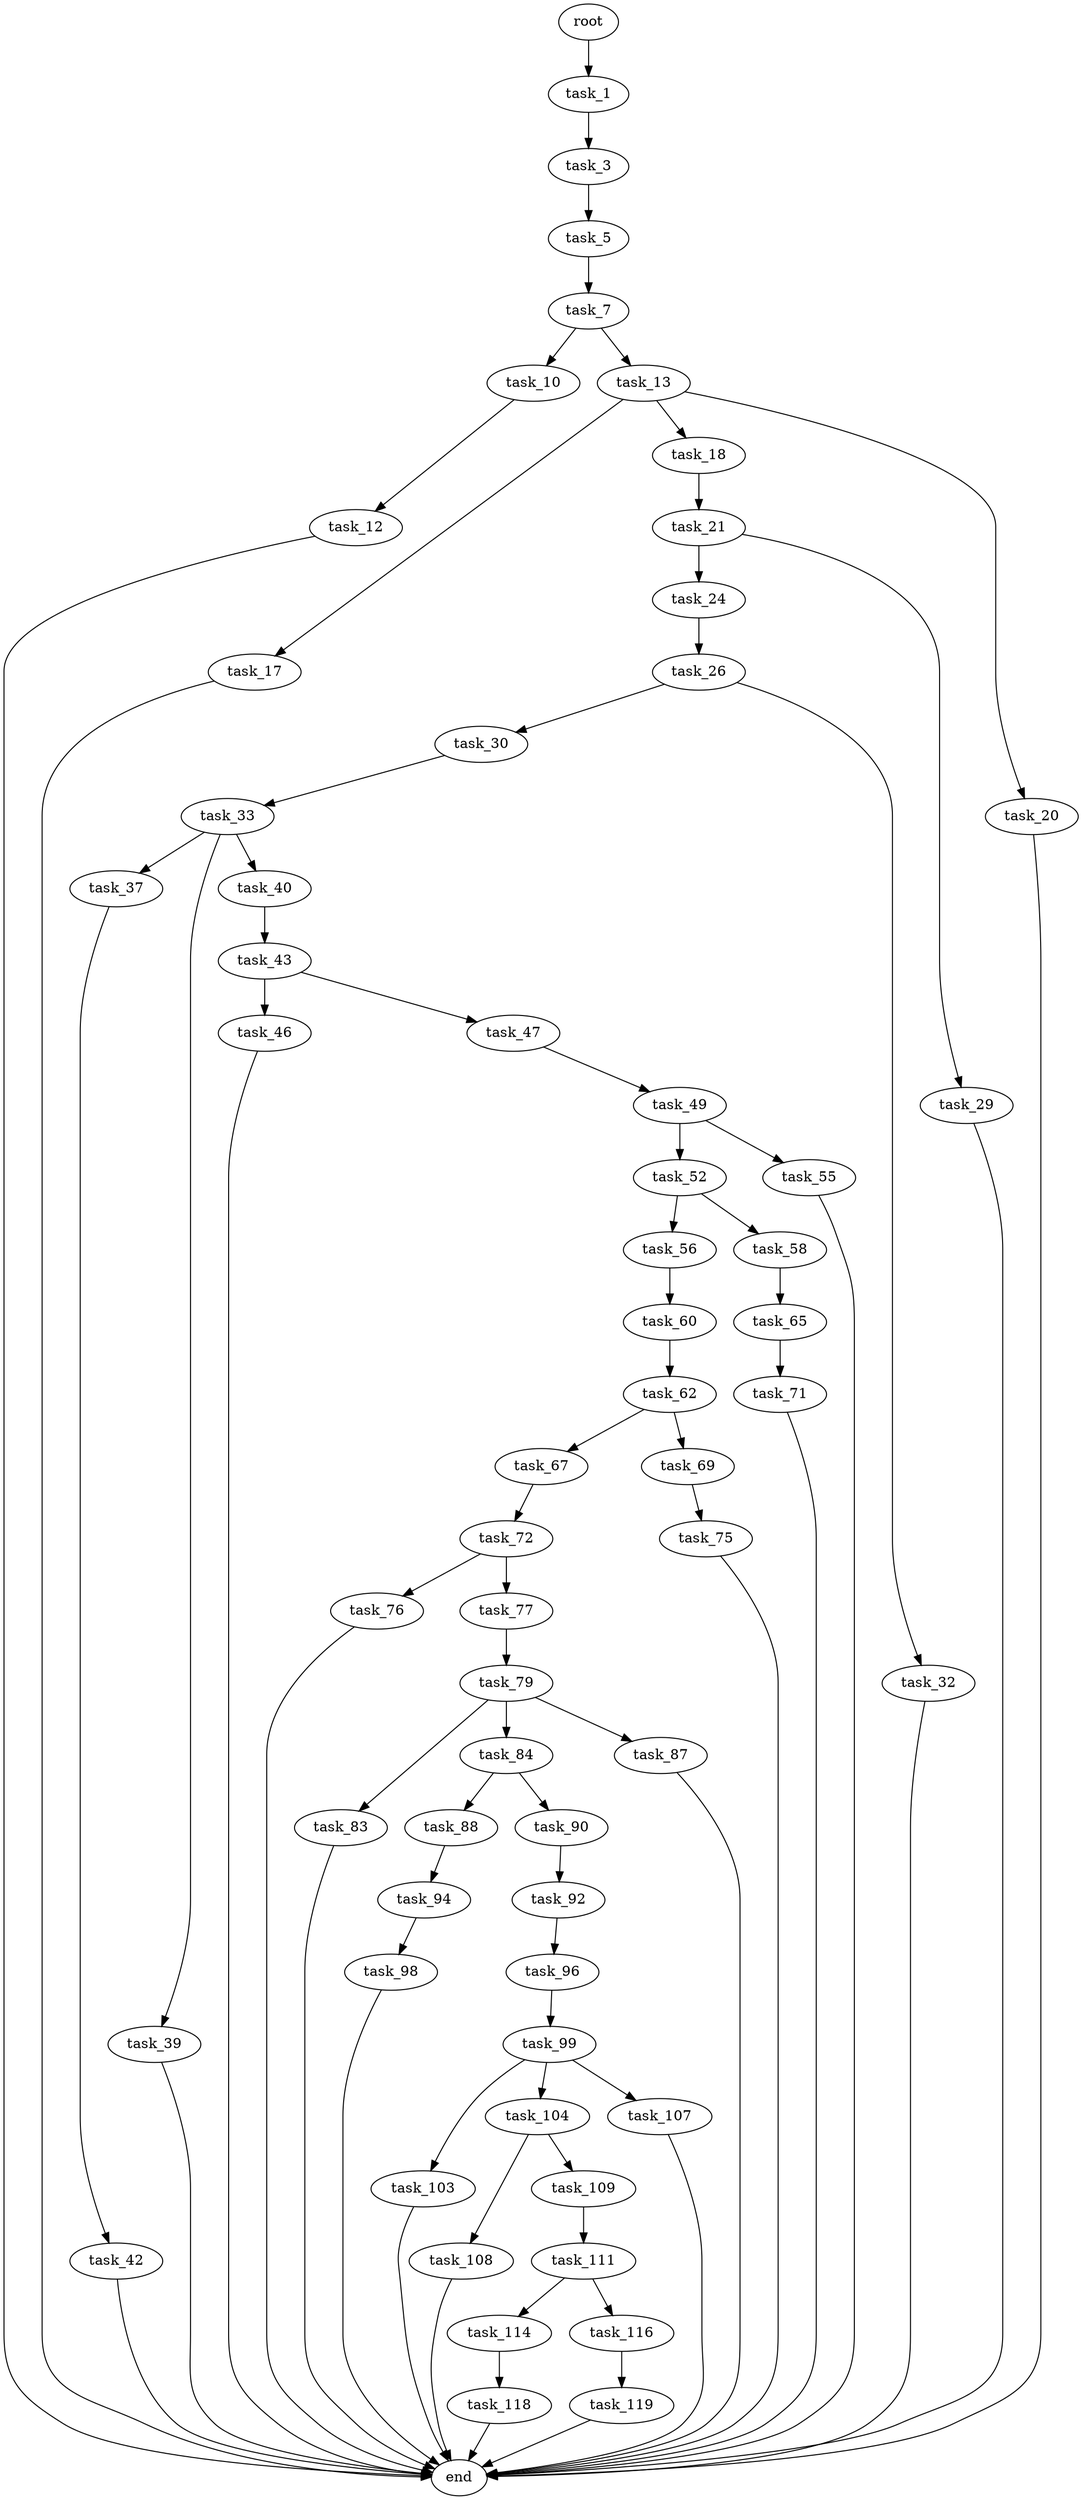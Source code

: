 digraph G {
  root [size="0.000000"];
  task_1 [size="68719476736.000000"];
  task_3 [size="231928233984.000000"];
  task_5 [size="3031512422.000000"];
  task_7 [size="79015219558.000000"];
  task_10 [size="854747517151.000000"];
  task_12 [size="21607999133.000000"];
  task_13 [size="1521836895.000000"];
  task_17 [size="20055508875.000000"];
  task_18 [size="28991029248.000000"];
  task_20 [size="231928233984.000000"];
  task_21 [size="280904831578.000000"];
  task_24 [size="757499884430.000000"];
  task_26 [size="83010520415.000000"];
  task_29 [size="28991029248.000000"];
  task_30 [size="8557082489.000000"];
  task_32 [size="88102640987.000000"];
  task_33 [size="453947089773.000000"];
  task_37 [size="193021084387.000000"];
  task_39 [size="1614400914.000000"];
  task_40 [size="1073741824000.000000"];
  task_42 [size="22075996404.000000"];
  task_43 [size="13299068680.000000"];
  task_46 [size="1807283467.000000"];
  task_47 [size="1073741824000.000000"];
  task_49 [size="48808706023.000000"];
  task_52 [size="277396380029.000000"];
  task_55 [size="8242961951.000000"];
  task_56 [size="134217728000.000000"];
  task_58 [size="84733686822.000000"];
  task_60 [size="4273095928.000000"];
  task_62 [size="231928233984.000000"];
  task_65 [size="10180122845.000000"];
  task_67 [size="19231735556.000000"];
  task_69 [size="134217728000.000000"];
  task_71 [size="598181369610.000000"];
  task_72 [size="16250537205.000000"];
  task_75 [size="485033503955.000000"];
  task_76 [size="33584048694.000000"];
  task_77 [size="368293445632.000000"];
  task_79 [size="4964001149.000000"];
  task_83 [size="231928233984.000000"];
  task_84 [size="25240847857.000000"];
  task_87 [size="737004037603.000000"];
  task_88 [size="28991029248.000000"];
  task_90 [size="1389141318.000000"];
  task_92 [size="225057795663.000000"];
  task_94 [size="310512379355.000000"];
  task_96 [size="11995815319.000000"];
  task_98 [size="198360816199.000000"];
  task_99 [size="292168360852.000000"];
  task_103 [size="231928233984.000000"];
  task_104 [size="1162315474.000000"];
  task_107 [size="1295774942.000000"];
  task_108 [size="283860572096.000000"];
  task_109 [size="1073741824000.000000"];
  task_111 [size="1101245930696.000000"];
  task_114 [size="385633364212.000000"];
  task_116 [size="134217728000.000000"];
  task_118 [size="28991029248.000000"];
  task_119 [size="4732971882.000000"];
  end [size="0.000000"];

  root -> task_1 [size="1.000000"];
  task_1 -> task_3 [size="134217728.000000"];
  task_3 -> task_5 [size="301989888.000000"];
  task_5 -> task_7 [size="75497472.000000"];
  task_7 -> task_10 [size="75497472.000000"];
  task_7 -> task_13 [size="75497472.000000"];
  task_10 -> task_12 [size="536870912.000000"];
  task_12 -> end [size="1.000000"];
  task_13 -> task_17 [size="33554432.000000"];
  task_13 -> task_18 [size="33554432.000000"];
  task_13 -> task_20 [size="33554432.000000"];
  task_17 -> end [size="1.000000"];
  task_18 -> task_21 [size="75497472.000000"];
  task_20 -> end [size="1.000000"];
  task_21 -> task_24 [size="209715200.000000"];
  task_21 -> task_29 [size="209715200.000000"];
  task_24 -> task_26 [size="679477248.000000"];
  task_26 -> task_30 [size="75497472.000000"];
  task_26 -> task_32 [size="75497472.000000"];
  task_29 -> end [size="1.000000"];
  task_30 -> task_33 [size="33554432.000000"];
  task_32 -> end [size="1.000000"];
  task_33 -> task_37 [size="411041792.000000"];
  task_33 -> task_39 [size="411041792.000000"];
  task_33 -> task_40 [size="411041792.000000"];
  task_37 -> task_42 [size="209715200.000000"];
  task_39 -> end [size="1.000000"];
  task_40 -> task_43 [size="838860800.000000"];
  task_42 -> end [size="1.000000"];
  task_43 -> task_46 [size="301989888.000000"];
  task_43 -> task_47 [size="301989888.000000"];
  task_46 -> end [size="1.000000"];
  task_47 -> task_49 [size="838860800.000000"];
  task_49 -> task_52 [size="838860800.000000"];
  task_49 -> task_55 [size="838860800.000000"];
  task_52 -> task_56 [size="209715200.000000"];
  task_52 -> task_58 [size="209715200.000000"];
  task_55 -> end [size="1.000000"];
  task_56 -> task_60 [size="209715200.000000"];
  task_58 -> task_65 [size="301989888.000000"];
  task_60 -> task_62 [size="301989888.000000"];
  task_62 -> task_67 [size="301989888.000000"];
  task_62 -> task_69 [size="301989888.000000"];
  task_65 -> task_71 [size="838860800.000000"];
  task_67 -> task_72 [size="536870912.000000"];
  task_69 -> task_75 [size="209715200.000000"];
  task_71 -> end [size="1.000000"];
  task_72 -> task_76 [size="536870912.000000"];
  task_72 -> task_77 [size="536870912.000000"];
  task_75 -> end [size="1.000000"];
  task_76 -> end [size="1.000000"];
  task_77 -> task_79 [size="411041792.000000"];
  task_79 -> task_83 [size="301989888.000000"];
  task_79 -> task_84 [size="301989888.000000"];
  task_79 -> task_87 [size="301989888.000000"];
  task_83 -> end [size="1.000000"];
  task_84 -> task_88 [size="536870912.000000"];
  task_84 -> task_90 [size="536870912.000000"];
  task_87 -> end [size="1.000000"];
  task_88 -> task_94 [size="75497472.000000"];
  task_90 -> task_92 [size="33554432.000000"];
  task_92 -> task_96 [size="209715200.000000"];
  task_94 -> task_98 [size="209715200.000000"];
  task_96 -> task_99 [size="301989888.000000"];
  task_98 -> end [size="1.000000"];
  task_99 -> task_103 [size="411041792.000000"];
  task_99 -> task_104 [size="411041792.000000"];
  task_99 -> task_107 [size="411041792.000000"];
  task_103 -> end [size="1.000000"];
  task_104 -> task_108 [size="75497472.000000"];
  task_104 -> task_109 [size="75497472.000000"];
  task_107 -> end [size="1.000000"];
  task_108 -> end [size="1.000000"];
  task_109 -> task_111 [size="838860800.000000"];
  task_111 -> task_114 [size="679477248.000000"];
  task_111 -> task_116 [size="679477248.000000"];
  task_114 -> task_118 [size="301989888.000000"];
  task_116 -> task_119 [size="209715200.000000"];
  task_118 -> end [size="1.000000"];
  task_119 -> end [size="1.000000"];
}
